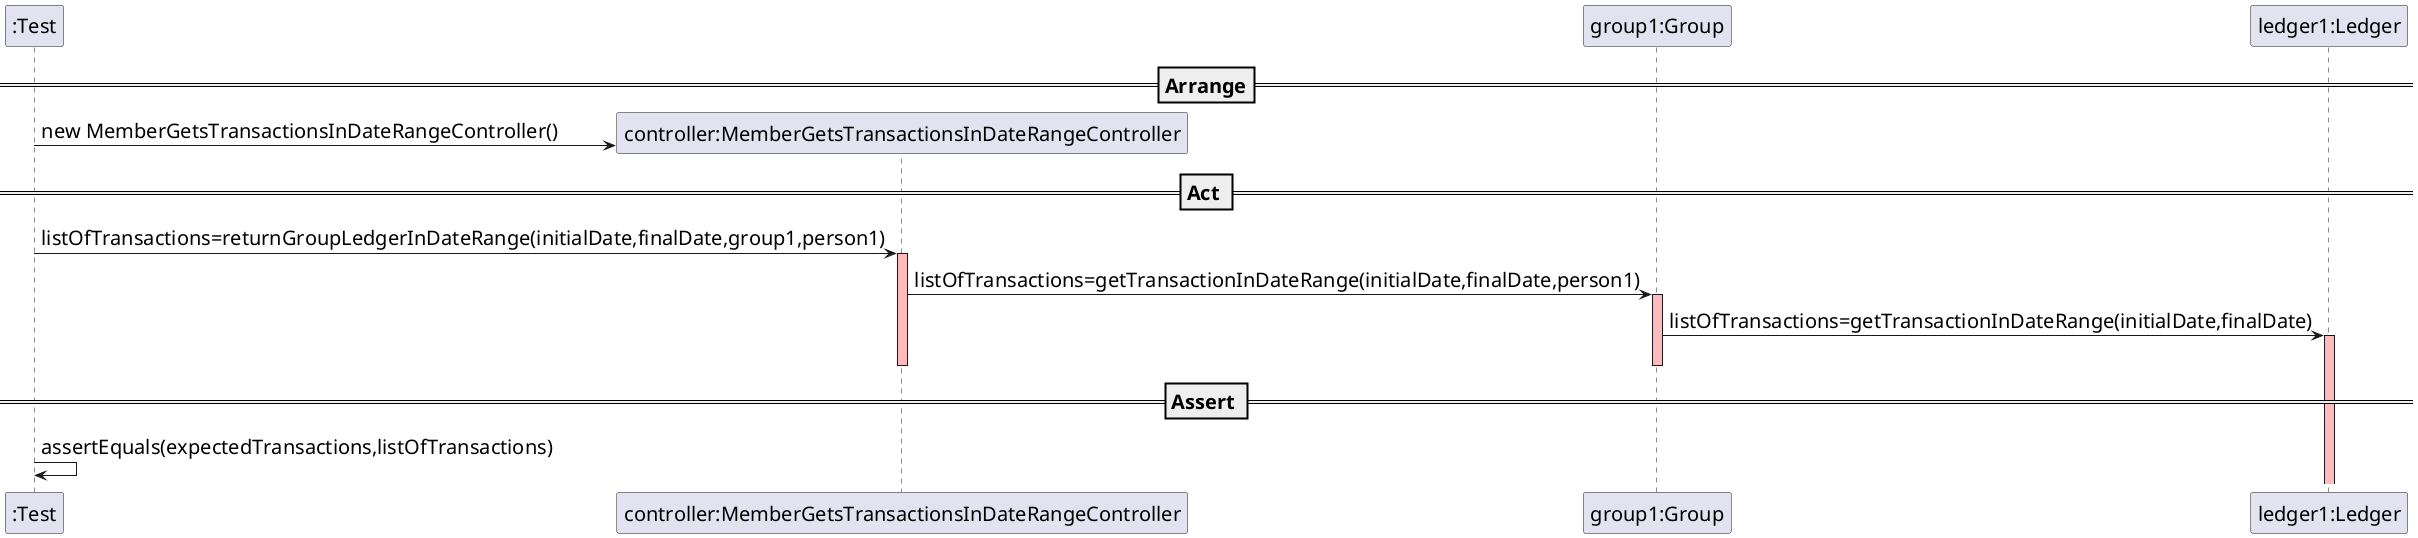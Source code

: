 @startuml
skinparam DefaultFontSize 20

create ":Test"



==Arrange==
create "controller:MemberGetsTransactionsInDateRangeController"
":Test" -> "controller:MemberGetsTransactionsInDateRangeController" : new MemberGetsTransactionsInDateRangeController()
participant "group1:Group"
participant "ledger1:Ledger"


== Act ==

":Test" -> "controller:MemberGetsTransactionsInDateRangeController" : listOfTransactions=returnGroupLedgerInDateRange(initialDate,finalDate,group1,person1)
activate "controller:MemberGetsTransactionsInDateRangeController"  #FFBBBB

"controller:MemberGetsTransactionsInDateRangeController" -> "group1:Group" : listOfTransactions=getTransactionInDateRange(initialDate,finalDate,person1)
activate "group1:Group"  #FFBBBB

"group1:Group" -> "ledger1:Ledger" : listOfTransactions=getTransactionInDateRange(initialDate,finalDate)
activate "ledger1:Ledger"  #FFBBBB



deactivate "group1:Group"  #FFBBBB
deactivate "controller:MemberGetsTransactionsInDateRangeController"  #FFBBBB

== Assert ==

":Test" -> ":Test" : assertEquals(expectedTransactions,listOfTransactions)

@enduml